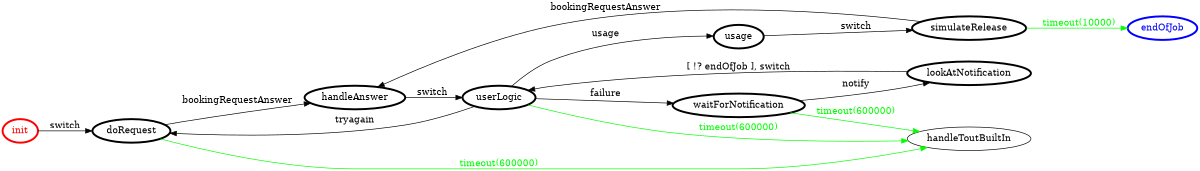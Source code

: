 /*
*
* A GraphViz DOT FSM description 
* Please use a GraphViz visualizer (like http://www.webgraphviz.com)
*  
*/

digraph finite_state_machine {
	rankdir=LR
	size="8,5"
	
	init [ color = red ][ fontcolor = red ][ penwidth = 3 ]
	doRequest [ color = black ][ fontcolor = black ][ penwidth = 3 ]
	lookAtNotification [ color = black ][ fontcolor = black ][ penwidth = 3 ]
	handleAnswer [ color = black ][ fontcolor = black ][ penwidth = 3 ]
	usage [ color = black ][ fontcolor = black ][ penwidth = 3 ]
	simulateRelease [ color = black ][ fontcolor = black ][ penwidth = 3 ]
	waitForNotification [ color = black ][ fontcolor = black ][ penwidth = 3 ]
	userLogic [ color = black ][ fontcolor = black ][ penwidth = 3 ]
	endOfJob [ color = blue ][ fontcolor = blue ][ penwidth = 3 ]
	
	usage -> simulateRelease [ label = "switch" ][ color = black ][ fontcolor = black ]
	simulateRelease -> handleAnswer [ label = "bookingRequestAnswer" ][ color = black ][ fontcolor = black ]
	lookAtNotification -> userLogic [ label = "[ !? endOfJob ], switch" ][ color = black ][ fontcolor = black ]
	simulateRelease -> endOfJob [ label = "timeout(10000)" ][ color = green ][ fontcolor = green ]
	handleAnswer -> userLogic [ label = "switch" ][ color = black ][ fontcolor = black ]
	waitForNotification -> lookAtNotification [ label = "notify" ][ color = black ][ fontcolor = black ]
	userLogic -> usage [ label = "usage" ][ color = black ][ fontcolor = black ]
	userLogic -> doRequest [ label = "tryagain" ][ color = black ][ fontcolor = black ]
	init -> doRequest [ label = "switch" ][ color = black ][ fontcolor = black ]
	waitForNotification -> handleToutBuiltIn [ label = "timeout(600000)" ][ color = green ][ fontcolor = green ]
	userLogic -> handleToutBuiltIn [ label = "timeout(600000)" ][ color = green ][ fontcolor = green ]
	doRequest -> handleToutBuiltIn [ label = "timeout(600000)" ][ color = green ][ fontcolor = green ]
	userLogic -> waitForNotification [ label = "failure" ][ color = black ][ fontcolor = black ]
	doRequest -> handleAnswer [ label = "bookingRequestAnswer" ][ color = black ][ fontcolor = black ]
}
